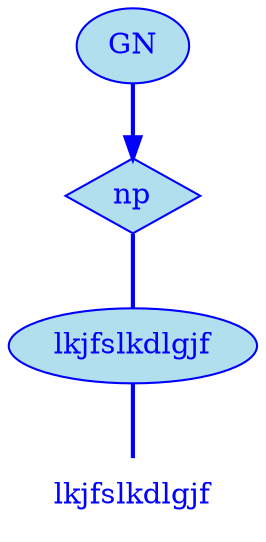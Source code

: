 digraph g {
	graph [bb="0,0,116,252"];
	node [label="\N"];
	graph [_draw_="c 5 -white C 5 -white P 4 0 0 0 252 116 252 116 0 ",
		xdotversion="1.2"];
	"mc1s1_t1#token84" [label=lkjfslkdlgjf, shape=plaintext, fillcolor=lightblue2, fontcolor=blue, pos="58,18", width="1.17", height="0.50", _ldraw_="F 14.000000 11 -Times-Roman c 4 -blue T 58 13 0 68 12 -lkjfslkdlgjf "];
	"mc1s1_W1#wordmc1s1_t1#token" [label=lkjfslkdlgjf, shape=ellipse, fillcolor=lightblue2, fontcolor=blue, pos="58,90", width="1.61", height="0.50", color=blue, style=filled, _draw_="S 6 -filled c 4 -blue C 10 -lightblue2 E 58 90 58 18 ", _ldraw_="F 14.000000 11 -Times-Roman c 4 -blue T 58 85 0 68 12 -lkjfslkdlgjf "];
	"mc1s1_P13#pos" [label=np, shape=diamond, fillcolor=lightblue2, fontcolor=blue, pos="58,162", width="0.75", height="0.50", color=blue, style=filled, _draw_="S 6 -filled c 4 -blue C 10 -lightblue2 P 4 58 180 31 162 58 144 85 162 ", _ldraw_="F 14.000000 11 -Times-Roman c 4 -blue T 58 157 0 17 2 -np "];
	"mc1s1_chk0#chunk" [label=GN, fillcolor=lightblue2, fontcolor=blue, pos="58,234", width="0.75", height="0.50", color=blue, style=filled, arrowhead=doubleoctagon, _draw_="S 6 -filled c 4 -blue C 10 -lightblue2 E 58 234 27 18 ", _ldraw_="F 14.000000 11 -Times-Roman c 4 -blue T 58 229 0 22 2 -GN "];
	"mc1s1_W1#wordmc1s1_t1#token" -> "mc1s1_t1#token84" [arrowhead=none, color=blue, fontcolor=blue, style=bold, minlen=1, pos="58,72 58,61 58,47 58,36", _draw_="S 4 -bold c 4 -blue B 4 58 72 58 61 58 47 58 36 "];
	"mc1s1_P13#pos" -> "mc1s1_W1#wordmc1s1_t1#token" [arrowhead=none, color=blue, fontcolor=blue, style=bold, minlen=1, pos="58,144 58,133 58,119 58,108", _draw_="S 4 -bold c 4 -blue B 4 58 144 58 133 58 119 58 108 "];
	"mc1s1_chk0#chunk" -> "mc1s1_P13#pos" [color=blue, fontcolor=blue, style=bold, minlen=1, pos="e,58,180 58,216 58,208 58,199 58,190", shape=normal, _draw_="S 4 -bold c 4 -blue B 4 58 216 58 208 58 199 58 190 ", _hdraw_="S 5 -solid S 15 -setlinewidth(1) c 4 -blue C 4 -blue P 3 62 190 58 180 55 190 "];
}
